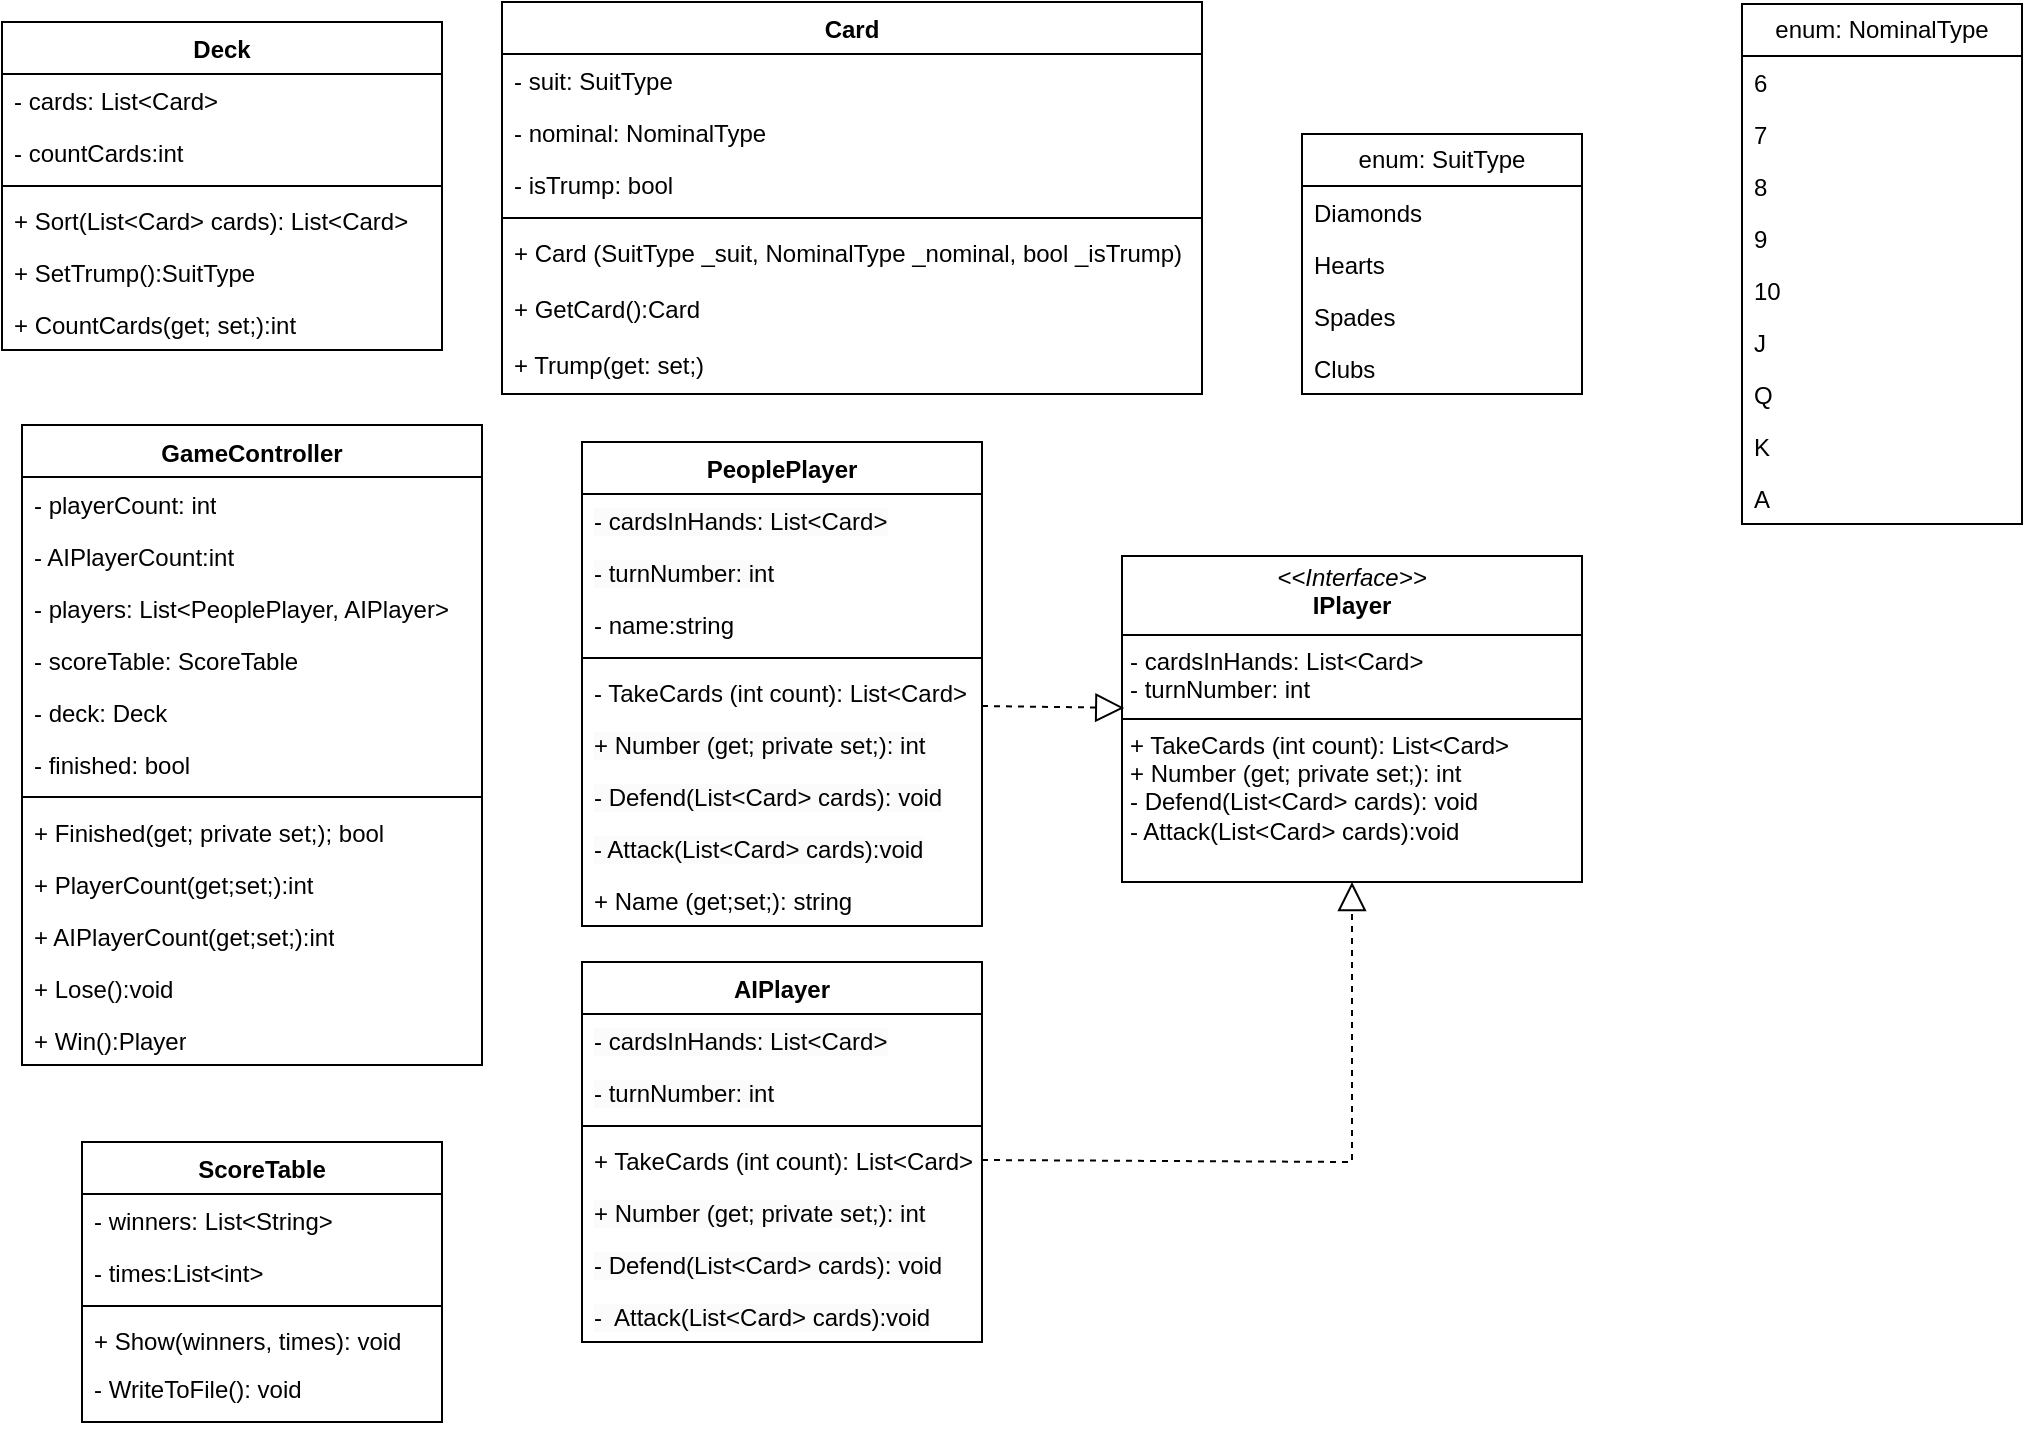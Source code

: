 <mxfile version="24.7.14">
  <diagram name="Страница — 1" id="oNnPywaHwcHPnCb4dMVC">
    <mxGraphModel dx="2261" dy="1941" grid="1" gridSize="10" guides="1" tooltips="1" connect="1" arrows="1" fold="1" page="1" pageScale="1" pageWidth="827" pageHeight="1169" math="0" shadow="0">
      <root>
        <mxCell id="0" />
        <mxCell id="1" parent="0" />
        <mxCell id="u0cuv5xGiNIbPDt_39iv-7" value="&lt;p style=&quot;margin:0px;margin-top:4px;text-align:center;&quot;&gt;&lt;i&gt;&amp;lt;&amp;lt;Interface&amp;gt;&amp;gt;&lt;/i&gt;&lt;br&gt;&lt;b&gt;IPlayer&lt;/b&gt;&lt;/p&gt;&lt;hr size=&quot;1&quot; style=&quot;border-style:solid;&quot;&gt;&lt;p style=&quot;margin:0px;margin-left:4px;&quot;&gt;- cardsInHands: List&amp;lt;Card&amp;gt;&lt;/p&gt;&lt;p style=&quot;margin:0px;margin-left:4px;&quot;&gt;- turnNumber: int&lt;/p&gt;&lt;hr size=&quot;1&quot; style=&quot;border-style:solid;&quot;&gt;&lt;p style=&quot;margin:0px;margin-left:4px;&quot;&gt;+ TakeCards (int count): List&amp;lt;Card&amp;gt;&lt;br&gt;+ Number (get; private set;): int&lt;/p&gt;&lt;p style=&quot;margin:0px;margin-left:4px;&quot;&gt;- Defend(List&amp;lt;Card&amp;gt; cards): void&lt;br&gt;&lt;/p&gt;&lt;p style=&quot;margin:0px;margin-left:4px;&quot;&gt;- Attack(List&amp;lt;Card&amp;gt; cards):void&lt;br&gt;&lt;/p&gt;&lt;p style=&quot;margin:0px;margin-left:4px;&quot;&gt;&lt;br&gt;&lt;/p&gt;" style="verticalAlign=top;align=left;overflow=fill;html=1;whiteSpace=wrap;" parent="1" vertex="1">
          <mxGeometry x="-240" y="-833" width="230" height="163" as="geometry" />
        </mxCell>
        <mxCell id="u0cuv5xGiNIbPDt_39iv-9" value="enum: SuitType" style="swimlane;fontStyle=0;childLayout=stackLayout;horizontal=1;startSize=26;fillColor=none;horizontalStack=0;resizeParent=1;resizeParentMax=0;resizeLast=0;collapsible=1;marginBottom=0;whiteSpace=wrap;html=1;" parent="1" vertex="1">
          <mxGeometry x="-150" y="-1044" width="140" height="130" as="geometry" />
        </mxCell>
        <mxCell id="u0cuv5xGiNIbPDt_39iv-10" value="Diamonds" style="text;strokeColor=none;fillColor=none;align=left;verticalAlign=top;spacingLeft=4;spacingRight=4;overflow=hidden;rotatable=0;points=[[0,0.5],[1,0.5]];portConstraint=eastwest;whiteSpace=wrap;html=1;" parent="u0cuv5xGiNIbPDt_39iv-9" vertex="1">
          <mxGeometry y="26" width="140" height="26" as="geometry" />
        </mxCell>
        <mxCell id="u0cuv5xGiNIbPDt_39iv-12" value="Hearts" style="text;strokeColor=none;fillColor=none;align=left;verticalAlign=top;spacingLeft=4;spacingRight=4;overflow=hidden;rotatable=0;points=[[0,0.5],[1,0.5]];portConstraint=eastwest;whiteSpace=wrap;html=1;" parent="u0cuv5xGiNIbPDt_39iv-9" vertex="1">
          <mxGeometry y="52" width="140" height="26" as="geometry" />
        </mxCell>
        <mxCell id="u0cuv5xGiNIbPDt_39iv-14" value="Spades" style="text;strokeColor=none;fillColor=none;align=left;verticalAlign=top;spacingLeft=4;spacingRight=4;overflow=hidden;rotatable=0;points=[[0,0.5],[1,0.5]];portConstraint=eastwest;whiteSpace=wrap;html=1;" parent="u0cuv5xGiNIbPDt_39iv-9" vertex="1">
          <mxGeometry y="78" width="140" height="26" as="geometry" />
        </mxCell>
        <mxCell id="u0cuv5xGiNIbPDt_39iv-13" value="Clubs" style="text;strokeColor=none;fillColor=none;align=left;verticalAlign=top;spacingLeft=4;spacingRight=4;overflow=hidden;rotatable=0;points=[[0,0.5],[1,0.5]];portConstraint=eastwest;whiteSpace=wrap;html=1;" parent="u0cuv5xGiNIbPDt_39iv-9" vertex="1">
          <mxGeometry y="104" width="140" height="26" as="geometry" />
        </mxCell>
        <mxCell id="u0cuv5xGiNIbPDt_39iv-15" value="enum: NominalType" style="swimlane;fontStyle=0;childLayout=stackLayout;horizontal=1;startSize=26;fillColor=none;horizontalStack=0;resizeParent=1;resizeParentMax=0;resizeLast=0;collapsible=1;marginBottom=0;whiteSpace=wrap;html=1;align=center;" parent="1" vertex="1">
          <mxGeometry x="70" y="-1109" width="140" height="260" as="geometry" />
        </mxCell>
        <mxCell id="u0cuv5xGiNIbPDt_39iv-16" value="6" style="text;strokeColor=none;fillColor=none;align=left;verticalAlign=top;spacingLeft=4;spacingRight=4;overflow=hidden;rotatable=0;points=[[0,0.5],[1,0.5]];portConstraint=eastwest;whiteSpace=wrap;html=1;" parent="u0cuv5xGiNIbPDt_39iv-15" vertex="1">
          <mxGeometry y="26" width="140" height="26" as="geometry" />
        </mxCell>
        <mxCell id="u0cuv5xGiNIbPDt_39iv-21" value="7" style="text;strokeColor=none;fillColor=none;align=left;verticalAlign=top;spacingLeft=4;spacingRight=4;overflow=hidden;rotatable=0;points=[[0,0.5],[1,0.5]];portConstraint=eastwest;whiteSpace=wrap;html=1;" parent="u0cuv5xGiNIbPDt_39iv-15" vertex="1">
          <mxGeometry y="52" width="140" height="26" as="geometry" />
        </mxCell>
        <mxCell id="u0cuv5xGiNIbPDt_39iv-20" value="8" style="text;strokeColor=none;fillColor=none;align=left;verticalAlign=top;spacingLeft=4;spacingRight=4;overflow=hidden;rotatable=0;points=[[0,0.5],[1,0.5]];portConstraint=eastwest;whiteSpace=wrap;html=1;" parent="u0cuv5xGiNIbPDt_39iv-15" vertex="1">
          <mxGeometry y="78" width="140" height="26" as="geometry" />
        </mxCell>
        <mxCell id="u0cuv5xGiNIbPDt_39iv-17" value="9" style="text;strokeColor=none;fillColor=none;align=left;verticalAlign=top;spacingLeft=4;spacingRight=4;overflow=hidden;rotatable=0;points=[[0,0.5],[1,0.5]];portConstraint=eastwest;whiteSpace=wrap;html=1;" parent="u0cuv5xGiNIbPDt_39iv-15" vertex="1">
          <mxGeometry y="104" width="140" height="26" as="geometry" />
        </mxCell>
        <mxCell id="u0cuv5xGiNIbPDt_39iv-18" value="10" style="text;strokeColor=none;fillColor=none;align=left;verticalAlign=top;spacingLeft=4;spacingRight=4;overflow=hidden;rotatable=0;points=[[0,0.5],[1,0.5]];portConstraint=eastwest;whiteSpace=wrap;html=1;" parent="u0cuv5xGiNIbPDt_39iv-15" vertex="1">
          <mxGeometry y="130" width="140" height="26" as="geometry" />
        </mxCell>
        <mxCell id="u0cuv5xGiNIbPDt_39iv-19" value="J" style="text;strokeColor=none;fillColor=none;align=left;verticalAlign=top;spacingLeft=4;spacingRight=4;overflow=hidden;rotatable=0;points=[[0,0.5],[1,0.5]];portConstraint=eastwest;whiteSpace=wrap;html=1;" parent="u0cuv5xGiNIbPDt_39iv-15" vertex="1">
          <mxGeometry y="156" width="140" height="26" as="geometry" />
        </mxCell>
        <mxCell id="u0cuv5xGiNIbPDt_39iv-24" value="Q" style="text;strokeColor=none;fillColor=none;align=left;verticalAlign=top;spacingLeft=4;spacingRight=4;overflow=hidden;rotatable=0;points=[[0,0.5],[1,0.5]];portConstraint=eastwest;whiteSpace=wrap;html=1;" parent="u0cuv5xGiNIbPDt_39iv-15" vertex="1">
          <mxGeometry y="182" width="140" height="26" as="geometry" />
        </mxCell>
        <mxCell id="u0cuv5xGiNIbPDt_39iv-23" value="K" style="text;strokeColor=none;fillColor=none;align=left;verticalAlign=top;spacingLeft=4;spacingRight=4;overflow=hidden;rotatable=0;points=[[0,0.5],[1,0.5]];portConstraint=eastwest;whiteSpace=wrap;html=1;" parent="u0cuv5xGiNIbPDt_39iv-15" vertex="1">
          <mxGeometry y="208" width="140" height="26" as="geometry" />
        </mxCell>
        <mxCell id="u0cuv5xGiNIbPDt_39iv-22" value="A" style="text;strokeColor=none;fillColor=none;align=left;verticalAlign=top;spacingLeft=4;spacingRight=4;overflow=hidden;rotatable=0;points=[[0,0.5],[1,0.5]];portConstraint=eastwest;whiteSpace=wrap;html=1;" parent="u0cuv5xGiNIbPDt_39iv-15" vertex="1">
          <mxGeometry y="234" width="140" height="26" as="geometry" />
        </mxCell>
        <mxCell id="u0cuv5xGiNIbPDt_39iv-30" value="GameController" style="swimlane;fontStyle=1;align=center;verticalAlign=top;childLayout=stackLayout;horizontal=1;startSize=26;horizontalStack=0;resizeParent=1;resizeParentMax=0;resizeLast=0;collapsible=1;marginBottom=0;whiteSpace=wrap;html=1;" parent="1" vertex="1">
          <mxGeometry x="-790" y="-898.5" width="230" height="320" as="geometry" />
        </mxCell>
        <mxCell id="u0cuv5xGiNIbPDt_39iv-31" value="- playerCount: int" style="text;strokeColor=none;fillColor=none;align=left;verticalAlign=top;spacingLeft=4;spacingRight=4;overflow=hidden;rotatable=0;points=[[0,0.5],[1,0.5]];portConstraint=eastwest;whiteSpace=wrap;html=1;" parent="u0cuv5xGiNIbPDt_39iv-30" vertex="1">
          <mxGeometry y="26" width="230" height="26" as="geometry" />
        </mxCell>
        <mxCell id="u0cuv5xGiNIbPDt_39iv-37" value="- AIPlayerCount:int" style="text;strokeColor=none;fillColor=none;align=left;verticalAlign=top;spacingLeft=4;spacingRight=4;overflow=hidden;rotatable=0;points=[[0,0.5],[1,0.5]];portConstraint=eastwest;whiteSpace=wrap;html=1;" parent="u0cuv5xGiNIbPDt_39iv-30" vertex="1">
          <mxGeometry y="52" width="230" height="26" as="geometry" />
        </mxCell>
        <mxCell id="uTUZKhjC_i32pkB5EiFj-2" value="- players: List&amp;lt;PeoplePlayer, AIPlayer&amp;gt;" style="text;strokeColor=none;fillColor=none;align=left;verticalAlign=top;spacingLeft=4;spacingRight=4;overflow=hidden;rotatable=0;points=[[0,0.5],[1,0.5]];portConstraint=eastwest;whiteSpace=wrap;html=1;" vertex="1" parent="u0cuv5xGiNIbPDt_39iv-30">
          <mxGeometry y="78" width="230" height="26" as="geometry" />
        </mxCell>
        <mxCell id="u0cuv5xGiNIbPDt_39iv-89" value="- scoreTable: ScoreTable" style="text;strokeColor=none;fillColor=none;align=left;verticalAlign=top;spacingLeft=4;spacingRight=4;overflow=hidden;rotatable=0;points=[[0,0.5],[1,0.5]];portConstraint=eastwest;whiteSpace=wrap;html=1;" parent="u0cuv5xGiNIbPDt_39iv-30" vertex="1">
          <mxGeometry y="104" width="230" height="26" as="geometry" />
        </mxCell>
        <mxCell id="u0cuv5xGiNIbPDt_39iv-88" value="- deck: Deck" style="text;strokeColor=none;fillColor=none;align=left;verticalAlign=top;spacingLeft=4;spacingRight=4;overflow=hidden;rotatable=0;points=[[0,0.5],[1,0.5]];portConstraint=eastwest;whiteSpace=wrap;html=1;" parent="u0cuv5xGiNIbPDt_39iv-30" vertex="1">
          <mxGeometry y="130" width="230" height="26" as="geometry" />
        </mxCell>
        <mxCell id="u0cuv5xGiNIbPDt_39iv-86" value="- finished: bool" style="text;strokeColor=none;fillColor=none;align=left;verticalAlign=top;spacingLeft=4;spacingRight=4;overflow=hidden;rotatable=0;points=[[0,0.5],[1,0.5]];portConstraint=eastwest;whiteSpace=wrap;html=1;" parent="u0cuv5xGiNIbPDt_39iv-30" vertex="1">
          <mxGeometry y="156" width="230" height="26" as="geometry" />
        </mxCell>
        <mxCell id="u0cuv5xGiNIbPDt_39iv-32" value="" style="line;strokeWidth=1;fillColor=none;align=left;verticalAlign=middle;spacingTop=-1;spacingLeft=3;spacingRight=3;rotatable=0;labelPosition=right;points=[];portConstraint=eastwest;strokeColor=inherit;" parent="u0cuv5xGiNIbPDt_39iv-30" vertex="1">
          <mxGeometry y="182" width="230" height="8" as="geometry" />
        </mxCell>
        <mxCell id="u0cuv5xGiNIbPDt_39iv-90" value="+ Finished(get; private set;); bool" style="text;strokeColor=none;fillColor=none;align=left;verticalAlign=top;spacingLeft=4;spacingRight=4;overflow=hidden;rotatable=0;points=[[0,0.5],[1,0.5]];portConstraint=eastwest;whiteSpace=wrap;html=1;" parent="u0cuv5xGiNIbPDt_39iv-30" vertex="1">
          <mxGeometry y="190" width="230" height="26" as="geometry" />
        </mxCell>
        <mxCell id="u0cuv5xGiNIbPDt_39iv-92" value="+ PlayerCount(get;set;):int" style="text;strokeColor=none;fillColor=none;align=left;verticalAlign=top;spacingLeft=4;spacingRight=4;overflow=hidden;rotatable=0;points=[[0,0.5],[1,0.5]];portConstraint=eastwest;whiteSpace=wrap;html=1;" parent="u0cuv5xGiNIbPDt_39iv-30" vertex="1">
          <mxGeometry y="216" width="230" height="26" as="geometry" />
        </mxCell>
        <mxCell id="u0cuv5xGiNIbPDt_39iv-91" value="+ AIPlayerCount(get;set;):int" style="text;strokeColor=none;fillColor=none;align=left;verticalAlign=top;spacingLeft=4;spacingRight=4;overflow=hidden;rotatable=0;points=[[0,0.5],[1,0.5]];portConstraint=eastwest;whiteSpace=wrap;html=1;" parent="u0cuv5xGiNIbPDt_39iv-30" vertex="1">
          <mxGeometry y="242" width="230" height="26" as="geometry" />
        </mxCell>
        <mxCell id="u0cuv5xGiNIbPDt_39iv-36" value="+ Lose():void" style="text;strokeColor=none;fillColor=none;align=left;verticalAlign=top;spacingLeft=4;spacingRight=4;overflow=hidden;rotatable=0;points=[[0,0.5],[1,0.5]];portConstraint=eastwest;whiteSpace=wrap;html=1;" parent="u0cuv5xGiNIbPDt_39iv-30" vertex="1">
          <mxGeometry y="268" width="230" height="26" as="geometry" />
        </mxCell>
        <mxCell id="u0cuv5xGiNIbPDt_39iv-35" value="+ Win():Player" style="text;strokeColor=none;fillColor=none;align=left;verticalAlign=top;spacingLeft=4;spacingRight=4;overflow=hidden;rotatable=0;points=[[0,0.5],[1,0.5]];portConstraint=eastwest;whiteSpace=wrap;html=1;" parent="u0cuv5xGiNIbPDt_39iv-30" vertex="1">
          <mxGeometry y="294" width="230" height="26" as="geometry" />
        </mxCell>
        <mxCell id="u0cuv5xGiNIbPDt_39iv-38" value="&lt;b&gt;Deck&lt;/b&gt;" style="swimlane;fontStyle=1;align=center;verticalAlign=top;childLayout=stackLayout;horizontal=1;startSize=26;horizontalStack=0;resizeParent=1;resizeParentMax=0;resizeLast=0;collapsible=1;marginBottom=0;whiteSpace=wrap;html=1;" parent="1" vertex="1">
          <mxGeometry x="-800" y="-1100" width="220" height="164" as="geometry" />
        </mxCell>
        <mxCell id="u0cuv5xGiNIbPDt_39iv-39" value="- cards: List&amp;lt;Card&amp;gt;" style="text;strokeColor=none;fillColor=none;align=left;verticalAlign=top;spacingLeft=4;spacingRight=4;overflow=hidden;rotatable=0;points=[[0,0.5],[1,0.5]];portConstraint=eastwest;whiteSpace=wrap;html=1;" parent="u0cuv5xGiNIbPDt_39iv-38" vertex="1">
          <mxGeometry y="26" width="220" height="26" as="geometry" />
        </mxCell>
        <mxCell id="u0cuv5xGiNIbPDt_39iv-42" value="- countCards:int" style="text;strokeColor=none;fillColor=none;align=left;verticalAlign=top;spacingLeft=4;spacingRight=4;overflow=hidden;rotatable=0;points=[[0,0.5],[1,0.5]];portConstraint=eastwest;whiteSpace=wrap;html=1;" parent="u0cuv5xGiNIbPDt_39iv-38" vertex="1">
          <mxGeometry y="52" width="220" height="26" as="geometry" />
        </mxCell>
        <mxCell id="u0cuv5xGiNIbPDt_39iv-40" value="" style="line;strokeWidth=1;fillColor=none;align=left;verticalAlign=middle;spacingTop=-1;spacingLeft=3;spacingRight=3;rotatable=0;labelPosition=right;points=[];portConstraint=eastwest;strokeColor=inherit;" parent="u0cuv5xGiNIbPDt_39iv-38" vertex="1">
          <mxGeometry y="78" width="220" height="8" as="geometry" />
        </mxCell>
        <mxCell id="u0cuv5xGiNIbPDt_39iv-41" value="+ Sort(List&amp;lt;Card&amp;gt; cards): List&amp;lt;Card&amp;gt;" style="text;strokeColor=none;fillColor=none;align=left;verticalAlign=top;spacingLeft=4;spacingRight=4;overflow=hidden;rotatable=0;points=[[0,0.5],[1,0.5]];portConstraint=eastwest;whiteSpace=wrap;html=1;" parent="u0cuv5xGiNIbPDt_39iv-38" vertex="1">
          <mxGeometry y="86" width="220" height="26" as="geometry" />
        </mxCell>
        <mxCell id="u0cuv5xGiNIbPDt_39iv-43" value="+ SetTrump():Suit&lt;span style=&quot;background-color: initial;&quot;&gt;Type&lt;/span&gt;" style="text;strokeColor=none;fillColor=none;align=left;verticalAlign=top;spacingLeft=4;spacingRight=4;overflow=hidden;rotatable=0;points=[[0,0.5],[1,0.5]];portConstraint=eastwest;whiteSpace=wrap;html=1;" parent="u0cuv5xGiNIbPDt_39iv-38" vertex="1">
          <mxGeometry y="112" width="220" height="26" as="geometry" />
        </mxCell>
        <mxCell id="u0cuv5xGiNIbPDt_39iv-70" value="+ CountCards(get; set;):int" style="text;strokeColor=none;fillColor=none;align=left;verticalAlign=top;spacingLeft=4;spacingRight=4;overflow=hidden;rotatable=0;points=[[0,0.5],[1,0.5]];portConstraint=eastwest;whiteSpace=wrap;html=1;" parent="u0cuv5xGiNIbPDt_39iv-38" vertex="1">
          <mxGeometry y="138" width="220" height="26" as="geometry" />
        </mxCell>
        <mxCell id="u0cuv5xGiNIbPDt_39iv-45" value="ScoreTable" style="swimlane;fontStyle=1;align=center;verticalAlign=top;childLayout=stackLayout;horizontal=1;startSize=26;horizontalStack=0;resizeParent=1;resizeParentMax=0;resizeLast=0;collapsible=1;marginBottom=0;whiteSpace=wrap;html=1;" parent="1" vertex="1">
          <mxGeometry x="-760" y="-540" width="180" height="140" as="geometry" />
        </mxCell>
        <mxCell id="u0cuv5xGiNIbPDt_39iv-46" value="- winners: List&amp;lt;String&amp;gt;" style="text;strokeColor=none;fillColor=none;align=left;verticalAlign=top;spacingLeft=4;spacingRight=4;overflow=hidden;rotatable=0;points=[[0,0.5],[1,0.5]];portConstraint=eastwest;whiteSpace=wrap;html=1;" parent="u0cuv5xGiNIbPDt_39iv-45" vertex="1">
          <mxGeometry y="26" width="180" height="26" as="geometry" />
        </mxCell>
        <mxCell id="u0cuv5xGiNIbPDt_39iv-67" value="- times:List&amp;lt;int&amp;gt;" style="text;strokeColor=none;fillColor=none;align=left;verticalAlign=top;spacingLeft=4;spacingRight=4;overflow=hidden;rotatable=0;points=[[0,0.5],[1,0.5]];portConstraint=eastwest;whiteSpace=wrap;html=1;" parent="u0cuv5xGiNIbPDt_39iv-45" vertex="1">
          <mxGeometry y="52" width="180" height="26" as="geometry" />
        </mxCell>
        <mxCell id="u0cuv5xGiNIbPDt_39iv-47" value="" style="line;strokeWidth=1;fillColor=none;align=left;verticalAlign=middle;spacingTop=-1;spacingLeft=3;spacingRight=3;rotatable=0;labelPosition=right;points=[];portConstraint=eastwest;strokeColor=inherit;" parent="u0cuv5xGiNIbPDt_39iv-45" vertex="1">
          <mxGeometry y="78" width="180" height="8" as="geometry" />
        </mxCell>
        <mxCell id="u0cuv5xGiNIbPDt_39iv-48" value="+ Show(winners, times): void" style="text;strokeColor=none;fillColor=none;align=left;verticalAlign=top;spacingLeft=4;spacingRight=4;overflow=hidden;rotatable=0;points=[[0,0.5],[1,0.5]];portConstraint=eastwest;whiteSpace=wrap;html=1;" parent="u0cuv5xGiNIbPDt_39iv-45" vertex="1">
          <mxGeometry y="86" width="180" height="24" as="geometry" />
        </mxCell>
        <mxCell id="u0cuv5xGiNIbPDt_39iv-68" value="- WriteToFile(): void" style="text;strokeColor=none;fillColor=none;align=left;verticalAlign=top;spacingLeft=4;spacingRight=4;overflow=hidden;rotatable=0;points=[[0,0.5],[1,0.5]];portConstraint=eastwest;whiteSpace=wrap;html=1;" parent="u0cuv5xGiNIbPDt_39iv-45" vertex="1">
          <mxGeometry y="110" width="180" height="30" as="geometry" />
        </mxCell>
        <mxCell id="u0cuv5xGiNIbPDt_39iv-49" value="PeoplePlayer" style="swimlane;fontStyle=1;align=center;verticalAlign=top;childLayout=stackLayout;horizontal=1;startSize=26;horizontalStack=0;resizeParent=1;resizeParentMax=0;resizeLast=0;collapsible=1;marginBottom=0;whiteSpace=wrap;html=1;" parent="1" vertex="1">
          <mxGeometry x="-510" y="-890" width="200" height="242" as="geometry" />
        </mxCell>
        <mxCell id="u0cuv5xGiNIbPDt_39iv-72" value="&lt;span style=&quot;color: rgb(0, 0, 0); font-family: Helvetica; font-size: 12px; font-style: normal; font-variant-ligatures: normal; font-variant-caps: normal; font-weight: 400; letter-spacing: normal; orphans: 2; text-align: left; text-indent: 0px; text-transform: none; widows: 2; word-spacing: 0px; -webkit-text-stroke-width: 0px; white-space: normal; background-color: rgb(251, 251, 251); text-decoration-thickness: initial; text-decoration-style: initial; text-decoration-color: initial; display: inline !important; float: none;&quot;&gt;- cardsInHands: List&amp;lt;Card&amp;gt;&lt;/span&gt;" style="text;strokeColor=none;fillColor=none;align=left;verticalAlign=top;spacingLeft=4;spacingRight=4;overflow=hidden;rotatable=0;points=[[0,0.5],[1,0.5]];portConstraint=eastwest;whiteSpace=wrap;html=1;" parent="u0cuv5xGiNIbPDt_39iv-49" vertex="1">
          <mxGeometry y="26" width="200" height="26" as="geometry" />
        </mxCell>
        <mxCell id="u0cuv5xGiNIbPDt_39iv-71" value="&lt;span style=&quot;color: rgb(0, 0, 0); font-family: Helvetica; font-size: 12px; font-style: normal; font-variant-ligatures: normal; font-variant-caps: normal; font-weight: 400; letter-spacing: normal; orphans: 2; text-align: left; text-indent: 0px; text-transform: none; widows: 2; word-spacing: 0px; -webkit-text-stroke-width: 0px; white-space: normal; background-color: rgb(251, 251, 251); text-decoration-thickness: initial; text-decoration-style: initial; text-decoration-color: initial; display: inline !important; float: none;&quot;&gt;- turnNumber: int&lt;/span&gt;" style="text;strokeColor=none;fillColor=none;align=left;verticalAlign=top;spacingLeft=4;spacingRight=4;overflow=hidden;rotatable=0;points=[[0,0.5],[1,0.5]];portConstraint=eastwest;whiteSpace=wrap;html=1;" parent="u0cuv5xGiNIbPDt_39iv-49" vertex="1">
          <mxGeometry y="52" width="200" height="26" as="geometry" />
        </mxCell>
        <mxCell id="u0cuv5xGiNIbPDt_39iv-94" value="- name:string" style="text;strokeColor=none;fillColor=none;align=left;verticalAlign=top;spacingLeft=4;spacingRight=4;overflow=hidden;rotatable=0;points=[[0,0.5],[1,0.5]];portConstraint=eastwest;whiteSpace=wrap;html=1;" parent="u0cuv5xGiNIbPDt_39iv-49" vertex="1">
          <mxGeometry y="78" width="200" height="26" as="geometry" />
        </mxCell>
        <mxCell id="u0cuv5xGiNIbPDt_39iv-51" value="" style="line;strokeWidth=1;fillColor=none;align=left;verticalAlign=middle;spacingTop=-1;spacingLeft=3;spacingRight=3;rotatable=0;labelPosition=right;points=[];portConstraint=eastwest;strokeColor=inherit;" parent="u0cuv5xGiNIbPDt_39iv-49" vertex="1">
          <mxGeometry y="104" width="200" height="8" as="geometry" />
        </mxCell>
        <mxCell id="u0cuv5xGiNIbPDt_39iv-52" value="- TakeCards (int count): List&amp;lt;Card&amp;gt;" style="text;strokeColor=none;fillColor=none;align=left;verticalAlign=top;spacingLeft=4;spacingRight=4;overflow=hidden;rotatable=0;points=[[0,0.5],[1,0.5]];portConstraint=eastwest;whiteSpace=wrap;html=1;" parent="u0cuv5xGiNIbPDt_39iv-49" vertex="1">
          <mxGeometry y="112" width="200" height="26" as="geometry" />
        </mxCell>
        <mxCell id="u0cuv5xGiNIbPDt_39iv-74" value="&lt;span style=&quot;color: rgb(0, 0, 0); font-family: Helvetica; font-size: 12px; font-style: normal; font-variant-ligatures: normal; font-variant-caps: normal; font-weight: 400; letter-spacing: normal; orphans: 2; text-align: left; text-indent: 0px; text-transform: none; widows: 2; word-spacing: 0px; -webkit-text-stroke-width: 0px; white-space: normal; background-color: rgb(251, 251, 251); text-decoration-thickness: initial; text-decoration-style: initial; text-decoration-color: initial; display: inline !important; float: none;&quot;&gt;+ Number (get; private set;): int&lt;/span&gt;" style="text;strokeColor=none;fillColor=none;align=left;verticalAlign=top;spacingLeft=4;spacingRight=4;overflow=hidden;rotatable=0;points=[[0,0.5],[1,0.5]];portConstraint=eastwest;whiteSpace=wrap;html=1;" parent="u0cuv5xGiNIbPDt_39iv-49" vertex="1">
          <mxGeometry y="138" width="200" height="26" as="geometry" />
        </mxCell>
        <mxCell id="u0cuv5xGiNIbPDt_39iv-75" value="&lt;span style=&quot;color: rgb(0, 0, 0); font-family: Helvetica; font-size: 12px; font-style: normal; font-variant-ligatures: normal; font-variant-caps: normal; font-weight: 400; letter-spacing: normal; orphans: 2; text-align: left; text-indent: 0px; text-transform: none; widows: 2; word-spacing: 0px; -webkit-text-stroke-width: 0px; white-space: normal; background-color: rgb(251, 251, 251); text-decoration-thickness: initial; text-decoration-style: initial; text-decoration-color: initial; display: inline !important; float: none;&quot;&gt;- Defend(List&amp;lt;Card&amp;gt; cards): void&lt;/span&gt;" style="text;strokeColor=none;fillColor=none;align=left;verticalAlign=top;spacingLeft=4;spacingRight=4;overflow=hidden;rotatable=0;points=[[0,0.5],[1,0.5]];portConstraint=eastwest;whiteSpace=wrap;html=1;" parent="u0cuv5xGiNIbPDt_39iv-49" vertex="1">
          <mxGeometry y="164" width="200" height="26" as="geometry" />
        </mxCell>
        <mxCell id="u0cuv5xGiNIbPDt_39iv-73" value="&lt;span style=&quot;color: rgb(0, 0, 0); font-family: Helvetica; font-size: 12px; font-style: normal; font-variant-ligatures: normal; font-variant-caps: normal; font-weight: 400; letter-spacing: normal; orphans: 2; text-align: left; text-indent: 0px; text-transform: none; widows: 2; word-spacing: 0px; -webkit-text-stroke-width: 0px; white-space: normal; background-color: rgb(251, 251, 251); text-decoration-thickness: initial; text-decoration-style: initial; text-decoration-color: initial; display: inline !important; float: none;&quot;&gt;- Attack(List&amp;lt;Card&amp;gt; cards):void&lt;/span&gt;" style="text;strokeColor=none;fillColor=none;align=left;verticalAlign=top;spacingLeft=4;spacingRight=4;overflow=hidden;rotatable=0;points=[[0,0.5],[1,0.5]];portConstraint=eastwest;whiteSpace=wrap;html=1;" parent="u0cuv5xGiNIbPDt_39iv-49" vertex="1">
          <mxGeometry y="190" width="200" height="26" as="geometry" />
        </mxCell>
        <mxCell id="u0cuv5xGiNIbPDt_39iv-95" value="+ Name (get;set;): string" style="text;strokeColor=none;fillColor=none;align=left;verticalAlign=top;spacingLeft=4;spacingRight=4;overflow=hidden;rotatable=0;points=[[0,0.5],[1,0.5]];portConstraint=eastwest;whiteSpace=wrap;html=1;" parent="u0cuv5xGiNIbPDt_39iv-49" vertex="1">
          <mxGeometry y="216" width="200" height="26" as="geometry" />
        </mxCell>
        <mxCell id="u0cuv5xGiNIbPDt_39iv-58" value="Card" style="swimlane;fontStyle=1;align=center;verticalAlign=top;childLayout=stackLayout;horizontal=1;startSize=26;horizontalStack=0;resizeParent=1;resizeParentMax=0;resizeLast=0;collapsible=1;marginBottom=0;whiteSpace=wrap;html=1;" parent="1" vertex="1">
          <mxGeometry x="-550" y="-1110" width="350" height="196" as="geometry" />
        </mxCell>
        <mxCell id="u0cuv5xGiNIbPDt_39iv-59" value="- suit: SuitType" style="text;strokeColor=none;fillColor=none;align=left;verticalAlign=top;spacingLeft=4;spacingRight=4;overflow=hidden;rotatable=0;points=[[0,0.5],[1,0.5]];portConstraint=eastwest;whiteSpace=wrap;html=1;" parent="u0cuv5xGiNIbPDt_39iv-58" vertex="1">
          <mxGeometry y="26" width="350" height="26" as="geometry" />
        </mxCell>
        <mxCell id="u0cuv5xGiNIbPDt_39iv-63" value="- nominal: NominalType" style="text;strokeColor=none;fillColor=none;align=left;verticalAlign=top;spacingLeft=4;spacingRight=4;overflow=hidden;rotatable=0;points=[[0,0.5],[1,0.5]];portConstraint=eastwest;whiteSpace=wrap;html=1;" parent="u0cuv5xGiNIbPDt_39iv-58" vertex="1">
          <mxGeometry y="52" width="350" height="26" as="geometry" />
        </mxCell>
        <mxCell id="u0cuv5xGiNIbPDt_39iv-69" value="- isTrump: bool" style="text;strokeColor=none;fillColor=none;align=left;verticalAlign=top;spacingLeft=4;spacingRight=4;overflow=hidden;rotatable=0;points=[[0,0.5],[1,0.5]];portConstraint=eastwest;whiteSpace=wrap;html=1;" parent="u0cuv5xGiNIbPDt_39iv-58" vertex="1">
          <mxGeometry y="78" width="350" height="26" as="geometry" />
        </mxCell>
        <mxCell id="u0cuv5xGiNIbPDt_39iv-60" value="" style="line;strokeWidth=1;fillColor=none;align=left;verticalAlign=middle;spacingTop=-1;spacingLeft=3;spacingRight=3;rotatable=0;labelPosition=right;points=[];portConstraint=eastwest;strokeColor=inherit;" parent="u0cuv5xGiNIbPDt_39iv-58" vertex="1">
          <mxGeometry y="104" width="350" height="8" as="geometry" />
        </mxCell>
        <mxCell id="u0cuv5xGiNIbPDt_39iv-61" value="+ Card (SuitType _suit, NominalType _nominal, bool _isTrump)&amp;nbsp;" style="text;strokeColor=none;fillColor=none;align=left;verticalAlign=top;spacingLeft=4;spacingRight=4;overflow=hidden;rotatable=0;points=[[0,0.5],[1,0.5]];portConstraint=eastwest;whiteSpace=wrap;html=1;" parent="u0cuv5xGiNIbPDt_39iv-58" vertex="1">
          <mxGeometry y="112" width="350" height="28" as="geometry" />
        </mxCell>
        <mxCell id="u0cuv5xGiNIbPDt_39iv-87" value="+ GetCard():Card" style="text;strokeColor=none;fillColor=none;align=left;verticalAlign=top;spacingLeft=4;spacingRight=4;overflow=hidden;rotatable=0;points=[[0,0.5],[1,0.5]];portConstraint=eastwest;whiteSpace=wrap;html=1;" parent="u0cuv5xGiNIbPDt_39iv-58" vertex="1">
          <mxGeometry y="140" width="350" height="28" as="geometry" />
        </mxCell>
        <mxCell id="uTUZKhjC_i32pkB5EiFj-1" value="+ Trump(get: set;)" style="text;strokeColor=none;fillColor=none;align=left;verticalAlign=top;spacingLeft=4;spacingRight=4;overflow=hidden;rotatable=0;points=[[0,0.5],[1,0.5]];portConstraint=eastwest;whiteSpace=wrap;html=1;" vertex="1" parent="u0cuv5xGiNIbPDt_39iv-58">
          <mxGeometry y="168" width="350" height="28" as="geometry" />
        </mxCell>
        <mxCell id="u0cuv5xGiNIbPDt_39iv-76" value="AIPlayer" style="swimlane;fontStyle=1;align=center;verticalAlign=top;childLayout=stackLayout;horizontal=1;startSize=26;horizontalStack=0;resizeParent=1;resizeParentMax=0;resizeLast=0;collapsible=1;marginBottom=0;whiteSpace=wrap;html=1;" parent="1" vertex="1">
          <mxGeometry x="-510" y="-630" width="200" height="190" as="geometry" />
        </mxCell>
        <mxCell id="u0cuv5xGiNIbPDt_39iv-77" value="&lt;span style=&quot;color: rgb(0, 0, 0); font-family: Helvetica; font-size: 12px; font-style: normal; font-variant-ligatures: normal; font-variant-caps: normal; font-weight: 400; letter-spacing: normal; orphans: 2; text-align: left; text-indent: 0px; text-transform: none; widows: 2; word-spacing: 0px; -webkit-text-stroke-width: 0px; white-space: normal; background-color: rgb(251, 251, 251); text-decoration-thickness: initial; text-decoration-style: initial; text-decoration-color: initial; display: inline !important; float: none;&quot;&gt;- cardsInHands: List&amp;lt;Card&amp;gt;&lt;/span&gt;" style="text;strokeColor=none;fillColor=none;align=left;verticalAlign=top;spacingLeft=4;spacingRight=4;overflow=hidden;rotatable=0;points=[[0,0.5],[1,0.5]];portConstraint=eastwest;whiteSpace=wrap;html=1;" parent="u0cuv5xGiNIbPDt_39iv-76" vertex="1">
          <mxGeometry y="26" width="200" height="26" as="geometry" />
        </mxCell>
        <mxCell id="u0cuv5xGiNIbPDt_39iv-78" value="&lt;span style=&quot;color: rgb(0, 0, 0); font-family: Helvetica; font-size: 12px; font-style: normal; font-variant-ligatures: normal; font-variant-caps: normal; font-weight: 400; letter-spacing: normal; orphans: 2; text-align: left; text-indent: 0px; text-transform: none; widows: 2; word-spacing: 0px; -webkit-text-stroke-width: 0px; white-space: normal; background-color: rgb(251, 251, 251); text-decoration-thickness: initial; text-decoration-style: initial; text-decoration-color: initial; display: inline !important; float: none;&quot;&gt;- turnNumber: int&lt;/span&gt;" style="text;strokeColor=none;fillColor=none;align=left;verticalAlign=top;spacingLeft=4;spacingRight=4;overflow=hidden;rotatable=0;points=[[0,0.5],[1,0.5]];portConstraint=eastwest;whiteSpace=wrap;html=1;" parent="u0cuv5xGiNIbPDt_39iv-76" vertex="1">
          <mxGeometry y="52" width="200" height="26" as="geometry" />
        </mxCell>
        <mxCell id="u0cuv5xGiNIbPDt_39iv-79" value="" style="line;strokeWidth=1;fillColor=none;align=left;verticalAlign=middle;spacingTop=-1;spacingLeft=3;spacingRight=3;rotatable=0;labelPosition=right;points=[];portConstraint=eastwest;strokeColor=inherit;" parent="u0cuv5xGiNIbPDt_39iv-76" vertex="1">
          <mxGeometry y="78" width="200" height="8" as="geometry" />
        </mxCell>
        <mxCell id="u0cuv5xGiNIbPDt_39iv-80" value="+ TakeCards (int count): List&amp;lt;Card&amp;gt;" style="text;strokeColor=none;fillColor=none;align=left;verticalAlign=top;spacingLeft=4;spacingRight=4;overflow=hidden;rotatable=0;points=[[0,0.5],[1,0.5]];portConstraint=eastwest;whiteSpace=wrap;html=1;" parent="u0cuv5xGiNIbPDt_39iv-76" vertex="1">
          <mxGeometry y="86" width="200" height="26" as="geometry" />
        </mxCell>
        <mxCell id="u0cuv5xGiNIbPDt_39iv-81" value="&lt;span style=&quot;color: rgb(0, 0, 0); font-family: Helvetica; font-size: 12px; font-style: normal; font-variant-ligatures: normal; font-variant-caps: normal; font-weight: 400; letter-spacing: normal; orphans: 2; text-align: left; text-indent: 0px; text-transform: none; widows: 2; word-spacing: 0px; -webkit-text-stroke-width: 0px; white-space: normal; background-color: rgb(251, 251, 251); text-decoration-thickness: initial; text-decoration-style: initial; text-decoration-color: initial; display: inline !important; float: none;&quot;&gt;+ Number (get; private set;): int&lt;/span&gt;" style="text;strokeColor=none;fillColor=none;align=left;verticalAlign=top;spacingLeft=4;spacingRight=4;overflow=hidden;rotatable=0;points=[[0,0.5],[1,0.5]];portConstraint=eastwest;whiteSpace=wrap;html=1;" parent="u0cuv5xGiNIbPDt_39iv-76" vertex="1">
          <mxGeometry y="112" width="200" height="26" as="geometry" />
        </mxCell>
        <mxCell id="u0cuv5xGiNIbPDt_39iv-82" value="&lt;span style=&quot;color: rgb(0, 0, 0); font-family: Helvetica; font-size: 12px; font-style: normal; font-variant-ligatures: normal; font-variant-caps: normal; font-weight: 400; letter-spacing: normal; orphans: 2; text-align: left; text-indent: 0px; text-transform: none; widows: 2; word-spacing: 0px; -webkit-text-stroke-width: 0px; white-space: normal; background-color: rgb(251, 251, 251); text-decoration-thickness: initial; text-decoration-style: initial; text-decoration-color: initial; display: inline !important; float: none;&quot;&gt;- Defend(List&amp;lt;Card&amp;gt; cards): void&lt;/span&gt;" style="text;strokeColor=none;fillColor=none;align=left;verticalAlign=top;spacingLeft=4;spacingRight=4;overflow=hidden;rotatable=0;points=[[0,0.5],[1,0.5]];portConstraint=eastwest;whiteSpace=wrap;html=1;" parent="u0cuv5xGiNIbPDt_39iv-76" vertex="1">
          <mxGeometry y="138" width="200" height="26" as="geometry" />
        </mxCell>
        <mxCell id="u0cuv5xGiNIbPDt_39iv-83" value="&lt;span style=&quot;color: rgb(0, 0, 0); font-family: Helvetica; font-size: 12px; font-style: normal; font-variant-ligatures: normal; font-variant-caps: normal; font-weight: 400; letter-spacing: normal; orphans: 2; text-align: left; text-indent: 0px; text-transform: none; widows: 2; word-spacing: 0px; -webkit-text-stroke-width: 0px; white-space: normal; background-color: rgb(251, 251, 251); text-decoration-thickness: initial; text-decoration-style: initial; text-decoration-color: initial; display: inline !important; float: none;&quot;&gt;-&amp;nbsp; Attack(List&amp;lt;Card&amp;gt; cards):void&lt;/span&gt;" style="text;strokeColor=none;fillColor=none;align=left;verticalAlign=top;spacingLeft=4;spacingRight=4;overflow=hidden;rotatable=0;points=[[0,0.5],[1,0.5]];portConstraint=eastwest;whiteSpace=wrap;html=1;" parent="u0cuv5xGiNIbPDt_39iv-76" vertex="1">
          <mxGeometry y="164" width="200" height="26" as="geometry" />
        </mxCell>
        <mxCell id="u0cuv5xGiNIbPDt_39iv-84" value="" style="endArrow=block;dashed=1;endFill=0;endSize=12;html=1;rounded=0;exitX=1;exitY=0.5;exitDx=0;exitDy=0;entryX=0.5;entryY=1;entryDx=0;entryDy=0;" parent="1" source="u0cuv5xGiNIbPDt_39iv-80" target="u0cuv5xGiNIbPDt_39iv-7" edge="1">
          <mxGeometry width="160" relative="1" as="geometry">
            <mxPoint x="-285" y="-539.498" as="sourcePoint" />
            <mxPoint x="-50" y="-550.51" as="targetPoint" />
            <Array as="points">
              <mxPoint x="-125" y="-530" />
            </Array>
          </mxGeometry>
        </mxCell>
        <mxCell id="u0cuv5xGiNIbPDt_39iv-85" value="" style="endArrow=block;dashed=1;endFill=0;endSize=12;html=1;rounded=0;exitX=1;exitY=0.769;exitDx=0;exitDy=0;exitPerimeter=0;entryX=0.005;entryY=0.466;entryDx=0;entryDy=0;entryPerimeter=0;" parent="1" source="u0cuv5xGiNIbPDt_39iv-52" target="u0cuv5xGiNIbPDt_39iv-7" edge="1">
          <mxGeometry width="160" relative="1" as="geometry">
            <mxPoint x="-370" y="-580" as="sourcePoint" />
            <mxPoint x="-210" y="-580" as="targetPoint" />
          </mxGeometry>
        </mxCell>
      </root>
    </mxGraphModel>
  </diagram>
</mxfile>
